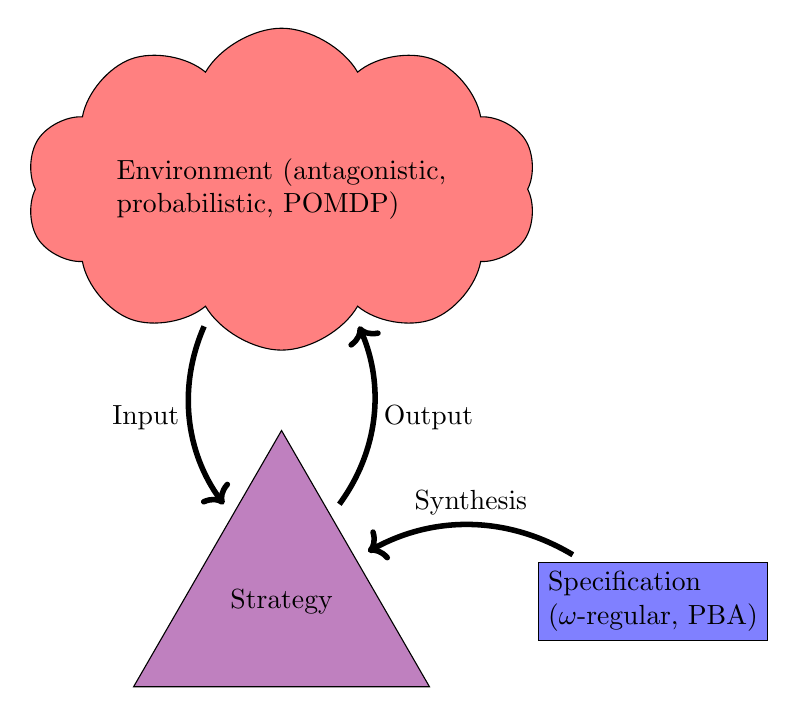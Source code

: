 \begin{tikzpicture}
  \node [cloud, draw, cloud puffs = 10, cloud puff arc = 120, aspect = 2, 
    inner ysep = 4pt, align = left, fill = red!50] (environment) at (0,0) 
    {Environment (antagonistic,\\probabilistic, POMDP)};
  \node [below = of environment, regular polygon, regular polygon sides = 3, 
    draw, fill = violet!50] (actor) {Strategy};
  \node [right = 2 of actor, rectangle, draw, align = left, fill = blue!50] 
    (specification) {Specification\\($\omega$-regular, PBA)};

   \draw[bend right, shorten >= 5pt, shorten <= 5pt, line width = 2pt, ->] 
    (environment) to node [left] {Input} (actor);
   \draw[bend right, shorten >= 5pt, shorten <= 5pt, line width = 2pt, ->] 
    (actor) to node [right] {Output} (environment);
   \draw[bend right, shorten >= 5pt, shorten <= 5pt, line width = 2pt, ->]
    (specification) to node [above] {Synthesis} (actor);
\end{tikzpicture}
